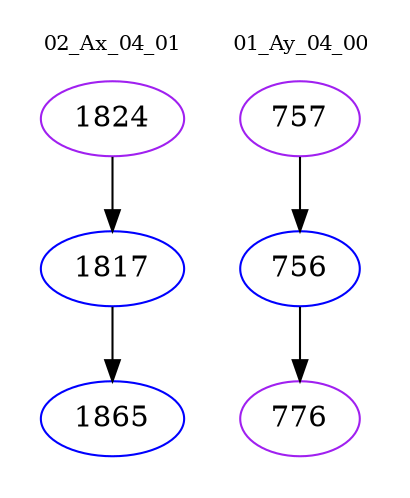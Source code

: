 digraph{
subgraph cluster_0 {
color = white
label = "02_Ax_04_01";
fontsize=10;
T0_1824 [label="1824", color="purple"]
T0_1824 -> T0_1817 [color="black"]
T0_1817 [label="1817", color="blue"]
T0_1817 -> T0_1865 [color="black"]
T0_1865 [label="1865", color="blue"]
}
subgraph cluster_1 {
color = white
label = "01_Ay_04_00";
fontsize=10;
T1_757 [label="757", color="purple"]
T1_757 -> T1_756 [color="black"]
T1_756 [label="756", color="blue"]
T1_756 -> T1_776 [color="black"]
T1_776 [label="776", color="purple"]
}
}
